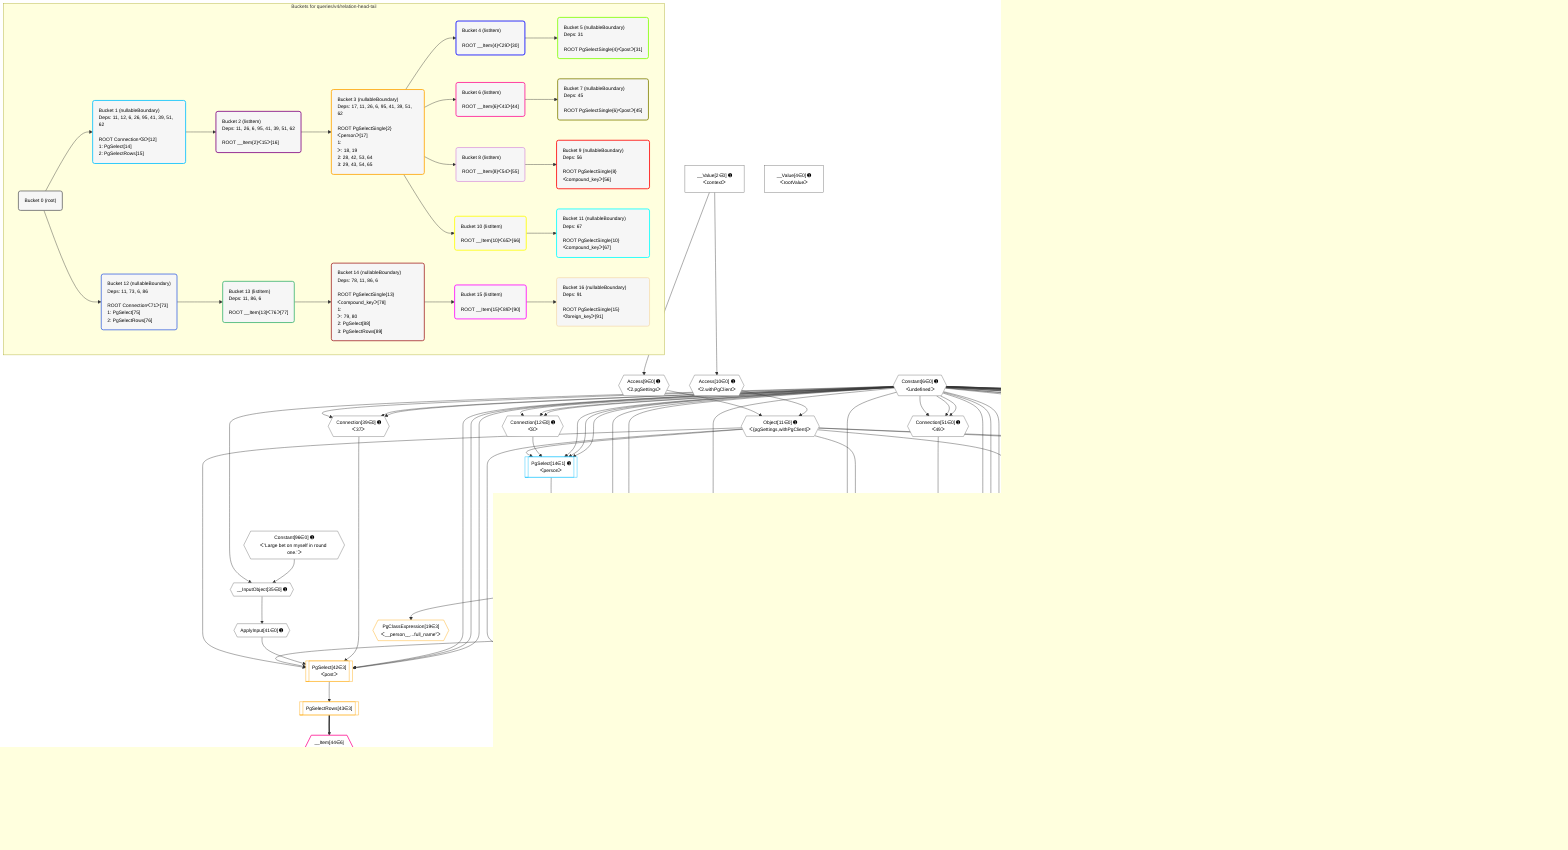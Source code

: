 %%{init: {'themeVariables': { 'fontSize': '12px'}}}%%
graph TD
    classDef path fill:#eee,stroke:#000,color:#000
    classDef plan fill:#fff,stroke-width:1px,color:#000
    classDef itemplan fill:#fff,stroke-width:2px,color:#000
    classDef unbatchedplan fill:#dff,stroke-width:1px,color:#000
    classDef sideeffectplan fill:#fcc,stroke-width:2px,color:#000
    classDef bucket fill:#f6f6f6,color:#000,stroke-width:2px,text-align:left


    %% plan dependencies
    Connection12{{"Connection[12∈0] ➊<br />ᐸ8ᐳ"}}:::plan
    Constant6{{"Constant[6∈0] ➊<br />ᐸundefinedᐳ"}}:::plan
    Constant6 & Constant6 & Constant6 --> Connection12
    Connection26{{"Connection[26∈0] ➊<br />ᐸ22ᐳ"}}:::plan
    Constant95{{"Constant[95∈0] ➊<br />ᐸ2ᐳ"}}:::plan
    Constant6 & Constant95 & Constant6 --> Connection26
    Connection39{{"Connection[39∈0] ➊<br />ᐸ37ᐳ"}}:::plan
    Constant6 & Constant6 & Constant6 --> Connection39
    Connection51{{"Connection[51∈0] ➊<br />ᐸ49ᐳ"}}:::plan
    Constant6 & Constant6 & Constant6 --> Connection51
    Connection62{{"Connection[62∈0] ➊<br />ᐸ60ᐳ"}}:::plan
    Constant6 & Constant6 & Constant6 --> Connection62
    Connection73{{"Connection[73∈0] ➊<br />ᐸ71ᐳ"}}:::plan
    Constant6 & Constant6 & Constant6 --> Connection73
    Connection86{{"Connection[86∈0] ➊<br />ᐸ82ᐳ"}}:::plan
    Constant6 & Constant6 & Constant6 --> Connection86
    Object11{{"Object[11∈0] ➊<br />ᐸ{pgSettings,withPgClient}ᐳ"}}:::plan
    Access9{{"Access[9∈0] ➊<br />ᐸ2.pgSettingsᐳ"}}:::plan
    Access10{{"Access[10∈0] ➊<br />ᐸ2.withPgClientᐳ"}}:::plan
    Access9 & Access10 --> Object11
    __InputObject35{{"__InputObject[35∈0] ➊"}}:::plan
    Constant96{{"Constant[96∈0] ➊<br />ᐸ'Large bet on myself in round one.'ᐳ"}}:::plan
    Constant6 & Constant96 --> __InputObject35
    __Value2["__Value[2∈0] ➊<br />ᐸcontextᐳ"]:::plan
    __Value2 --> Access9
    __Value2 --> Access10
    ApplyInput41{{"ApplyInput[41∈0] ➊"}}:::plan
    __InputObject35 --> ApplyInput41
    __Value4["__Value[4∈0] ➊<br />ᐸrootValueᐳ"]:::plan
    PgSelect14[["PgSelect[14∈1] ➊<br />ᐸpersonᐳ"]]:::plan
    Object11 & Connection12 & Constant6 & Constant6 & Constant6 --> PgSelect14
    PgSelectRows15[["PgSelectRows[15∈1] ➊"]]:::plan
    PgSelect14 --> PgSelectRows15
    __Item16[/"__Item[16∈2]<br />ᐸ15ᐳ"\]:::itemplan
    PgSelectRows15 ==> __Item16
    PgSelectSingle17{{"PgSelectSingle[17∈2]<br />ᐸpersonᐳ"}}:::plan
    __Item16 --> PgSelectSingle17
    PgSelect42[["PgSelect[42∈3]<br />ᐸpostᐳ"]]:::plan
    PgClassExpression18{{"PgClassExpression[18∈3]<br />ᐸ__person__.”id”ᐳ"}}:::plan
    Object11 & PgClassExpression18 & ApplyInput41 & Connection39 & Constant6 & Constant6 & Constant6 --> PgSelect42
    PgSelect28[["PgSelect[28∈3]<br />ᐸpostᐳ"]]:::plan
    Object11 & PgClassExpression18 & Connection26 & Constant6 & Constant95 & Constant6 --> PgSelect28
    PgSelect53[["PgSelect[53∈3]<br />ᐸcompound_keyᐳ"]]:::plan
    Object11 & PgClassExpression18 & Connection51 & Constant6 & Constant6 & Constant6 --> PgSelect53
    PgSelect64[["PgSelect[64∈3]<br />ᐸcompound_keyᐳ"]]:::plan
    Object11 & PgClassExpression18 & Connection62 & Constant6 & Constant6 & Constant6 --> PgSelect64
    PgSelectSingle17 --> PgClassExpression18
    PgClassExpression19{{"PgClassExpression[19∈3]<br />ᐸ__person__...full_name”ᐳ"}}:::plan
    PgSelectSingle17 --> PgClassExpression19
    PgSelectRows29[["PgSelectRows[29∈3]"]]:::plan
    PgSelect28 --> PgSelectRows29
    PgSelectRows43[["PgSelectRows[43∈3]"]]:::plan
    PgSelect42 --> PgSelectRows43
    PgSelectRows54[["PgSelectRows[54∈3]"]]:::plan
    PgSelect53 --> PgSelectRows54
    PgSelectRows65[["PgSelectRows[65∈3]"]]:::plan
    PgSelect64 --> PgSelectRows65
    __Item30[/"__Item[30∈4]<br />ᐸ29ᐳ"\]:::itemplan
    PgSelectRows29 ==> __Item30
    PgSelectSingle31{{"PgSelectSingle[31∈4]<br />ᐸpostᐳ"}}:::plan
    __Item30 --> PgSelectSingle31
    PgClassExpression32{{"PgClassExpression[32∈5]<br />ᐸ__post__.”headline”ᐳ"}}:::plan
    PgSelectSingle31 --> PgClassExpression32
    PgClassExpression33{{"PgClassExpression[33∈5]<br />ᐸ__post__.”author_id”ᐳ"}}:::plan
    PgSelectSingle31 --> PgClassExpression33
    __Item44[/"__Item[44∈6]<br />ᐸ43ᐳ"\]:::itemplan
    PgSelectRows43 ==> __Item44
    PgSelectSingle45{{"PgSelectSingle[45∈6]<br />ᐸpostᐳ"}}:::plan
    __Item44 --> PgSelectSingle45
    PgClassExpression46{{"PgClassExpression[46∈7]<br />ᐸ__post__.”headline”ᐳ"}}:::plan
    PgSelectSingle45 --> PgClassExpression46
    PgClassExpression47{{"PgClassExpression[47∈7]<br />ᐸ__post__.”author_id”ᐳ"}}:::plan
    PgSelectSingle45 --> PgClassExpression47
    __Item55[/"__Item[55∈8]<br />ᐸ54ᐳ"\]:::itemplan
    PgSelectRows54 ==> __Item55
    PgSelectSingle56{{"PgSelectSingle[56∈8]<br />ᐸcompound_keyᐳ"}}:::plan
    __Item55 --> PgSelectSingle56
    PgClassExpression57{{"PgClassExpression[57∈9]<br />ᐸ__compound...rson_id_1”ᐳ"}}:::plan
    PgSelectSingle56 --> PgClassExpression57
    PgClassExpression58{{"PgClassExpression[58∈9]<br />ᐸ__compound...rson_id_2”ᐳ"}}:::plan
    PgSelectSingle56 --> PgClassExpression58
    __Item66[/"__Item[66∈10]<br />ᐸ65ᐳ"\]:::itemplan
    PgSelectRows65 ==> __Item66
    PgSelectSingle67{{"PgSelectSingle[67∈10]<br />ᐸcompound_keyᐳ"}}:::plan
    __Item66 --> PgSelectSingle67
    PgClassExpression68{{"PgClassExpression[68∈11]<br />ᐸ__compound...rson_id_1”ᐳ"}}:::plan
    PgSelectSingle67 --> PgClassExpression68
    PgClassExpression69{{"PgClassExpression[69∈11]<br />ᐸ__compound...rson_id_2”ᐳ"}}:::plan
    PgSelectSingle67 --> PgClassExpression69
    PgSelect75[["PgSelect[75∈12] ➊<br />ᐸcompound_keyᐳ"]]:::plan
    Object11 & Connection73 & Constant6 & Constant6 & Constant6 --> PgSelect75
    PgSelectRows76[["PgSelectRows[76∈12] ➊"]]:::plan
    PgSelect75 --> PgSelectRows76
    __Item77[/"__Item[77∈13]<br />ᐸ76ᐳ"\]:::itemplan
    PgSelectRows76 ==> __Item77
    PgSelectSingle78{{"PgSelectSingle[78∈13]<br />ᐸcompound_keyᐳ"}}:::plan
    __Item77 --> PgSelectSingle78
    PgSelect88[["PgSelect[88∈14]<br />ᐸforeign_keyᐳ"]]:::plan
    PgClassExpression79{{"PgClassExpression[79∈14]<br />ᐸ__compound...rson_id_1”ᐳ"}}:::plan
    PgClassExpression80{{"PgClassExpression[80∈14]<br />ᐸ__compound...rson_id_2”ᐳ"}}:::plan
    Object11 & PgClassExpression79 & PgClassExpression80 & Connection86 & Constant6 & Constant6 & Constant6 --> PgSelect88
    PgSelectSingle78 --> PgClassExpression79
    PgSelectSingle78 --> PgClassExpression80
    PgSelectRows89[["PgSelectRows[89∈14]"]]:::plan
    PgSelect88 --> PgSelectRows89
    __Item90[/"__Item[90∈15]<br />ᐸ89ᐳ"\]:::itemplan
    PgSelectRows89 ==> __Item90
    PgSelectSingle91{{"PgSelectSingle[91∈15]<br />ᐸforeign_keyᐳ"}}:::plan
    __Item90 --> PgSelectSingle91
    PgClassExpression92{{"PgClassExpression[92∈16]<br />ᐸ__foreign_...person_id”ᐳ"}}:::plan
    PgSelectSingle91 --> PgClassExpression92
    PgClassExpression93{{"PgClassExpression[93∈16]<br />ᐸ__foreign_...und_key_1”ᐳ"}}:::plan
    PgSelectSingle91 --> PgClassExpression93
    PgClassExpression94{{"PgClassExpression[94∈16]<br />ᐸ__foreign_...und_key_2”ᐳ"}}:::plan
    PgSelectSingle91 --> PgClassExpression94

    %% define steps

    subgraph "Buckets for queries/v4/relation-head-tail"
    Bucket0("Bucket 0 (root)"):::bucket
    classDef bucket0 stroke:#696969
    class Bucket0,__Value2,__Value4,Constant6,Access9,Access10,Object11,Connection12,Connection26,__InputObject35,Connection39,ApplyInput41,Connection51,Connection62,Connection73,Connection86,Constant95,Constant96 bucket0
    Bucket1("Bucket 1 (nullableBoundary)<br />Deps: 11, 12, 6, 26, 95, 41, 39, 51, 62<br /><br />ROOT Connectionᐸ8ᐳ[12]<br />1: PgSelect[14]<br />2: PgSelectRows[15]"):::bucket
    classDef bucket1 stroke:#00bfff
    class Bucket1,PgSelect14,PgSelectRows15 bucket1
    Bucket2("Bucket 2 (listItem)<br />Deps: 11, 26, 6, 95, 41, 39, 51, 62<br /><br />ROOT __Item{2}ᐸ15ᐳ[16]"):::bucket
    classDef bucket2 stroke:#7f007f
    class Bucket2,__Item16,PgSelectSingle17 bucket2
    Bucket3("Bucket 3 (nullableBoundary)<br />Deps: 17, 11, 26, 6, 95, 41, 39, 51, 62<br /><br />ROOT PgSelectSingle{2}ᐸpersonᐳ[17]<br />1: <br />ᐳ: 18, 19<br />2: 28, 42, 53, 64<br />3: 29, 43, 54, 65"):::bucket
    classDef bucket3 stroke:#ffa500
    class Bucket3,PgClassExpression18,PgClassExpression19,PgSelect28,PgSelectRows29,PgSelect42,PgSelectRows43,PgSelect53,PgSelectRows54,PgSelect64,PgSelectRows65 bucket3
    Bucket4("Bucket 4 (listItem)<br /><br />ROOT __Item{4}ᐸ29ᐳ[30]"):::bucket
    classDef bucket4 stroke:#0000ff
    class Bucket4,__Item30,PgSelectSingle31 bucket4
    Bucket5("Bucket 5 (nullableBoundary)<br />Deps: 31<br /><br />ROOT PgSelectSingle{4}ᐸpostᐳ[31]"):::bucket
    classDef bucket5 stroke:#7fff00
    class Bucket5,PgClassExpression32,PgClassExpression33 bucket5
    Bucket6("Bucket 6 (listItem)<br /><br />ROOT __Item{6}ᐸ43ᐳ[44]"):::bucket
    classDef bucket6 stroke:#ff1493
    class Bucket6,__Item44,PgSelectSingle45 bucket6
    Bucket7("Bucket 7 (nullableBoundary)<br />Deps: 45<br /><br />ROOT PgSelectSingle{6}ᐸpostᐳ[45]"):::bucket
    classDef bucket7 stroke:#808000
    class Bucket7,PgClassExpression46,PgClassExpression47 bucket7
    Bucket8("Bucket 8 (listItem)<br /><br />ROOT __Item{8}ᐸ54ᐳ[55]"):::bucket
    classDef bucket8 stroke:#dda0dd
    class Bucket8,__Item55,PgSelectSingle56 bucket8
    Bucket9("Bucket 9 (nullableBoundary)<br />Deps: 56<br /><br />ROOT PgSelectSingle{8}ᐸcompound_keyᐳ[56]"):::bucket
    classDef bucket9 stroke:#ff0000
    class Bucket9,PgClassExpression57,PgClassExpression58 bucket9
    Bucket10("Bucket 10 (listItem)<br /><br />ROOT __Item{10}ᐸ65ᐳ[66]"):::bucket
    classDef bucket10 stroke:#ffff00
    class Bucket10,__Item66,PgSelectSingle67 bucket10
    Bucket11("Bucket 11 (nullableBoundary)<br />Deps: 67<br /><br />ROOT PgSelectSingle{10}ᐸcompound_keyᐳ[67]"):::bucket
    classDef bucket11 stroke:#00ffff
    class Bucket11,PgClassExpression68,PgClassExpression69 bucket11
    Bucket12("Bucket 12 (nullableBoundary)<br />Deps: 11, 73, 6, 86<br /><br />ROOT Connectionᐸ71ᐳ[73]<br />1: PgSelect[75]<br />2: PgSelectRows[76]"):::bucket
    classDef bucket12 stroke:#4169e1
    class Bucket12,PgSelect75,PgSelectRows76 bucket12
    Bucket13("Bucket 13 (listItem)<br />Deps: 11, 86, 6<br /><br />ROOT __Item{13}ᐸ76ᐳ[77]"):::bucket
    classDef bucket13 stroke:#3cb371
    class Bucket13,__Item77,PgSelectSingle78 bucket13
    Bucket14("Bucket 14 (nullableBoundary)<br />Deps: 78, 11, 86, 6<br /><br />ROOT PgSelectSingle{13}ᐸcompound_keyᐳ[78]<br />1: <br />ᐳ: 79, 80<br />2: PgSelect[88]<br />3: PgSelectRows[89]"):::bucket
    classDef bucket14 stroke:#a52a2a
    class Bucket14,PgClassExpression79,PgClassExpression80,PgSelect88,PgSelectRows89 bucket14
    Bucket15("Bucket 15 (listItem)<br /><br />ROOT __Item{15}ᐸ89ᐳ[90]"):::bucket
    classDef bucket15 stroke:#ff00ff
    class Bucket15,__Item90,PgSelectSingle91 bucket15
    Bucket16("Bucket 16 (nullableBoundary)<br />Deps: 91<br /><br />ROOT PgSelectSingle{15}ᐸforeign_keyᐳ[91]"):::bucket
    classDef bucket16 stroke:#f5deb3
    class Bucket16,PgClassExpression92,PgClassExpression93,PgClassExpression94 bucket16
    Bucket0 --> Bucket1 & Bucket12
    Bucket1 --> Bucket2
    Bucket2 --> Bucket3
    Bucket3 --> Bucket4 & Bucket6 & Bucket8 & Bucket10
    Bucket4 --> Bucket5
    Bucket6 --> Bucket7
    Bucket8 --> Bucket9
    Bucket10 --> Bucket11
    Bucket12 --> Bucket13
    Bucket13 --> Bucket14
    Bucket14 --> Bucket15
    Bucket15 --> Bucket16
    end